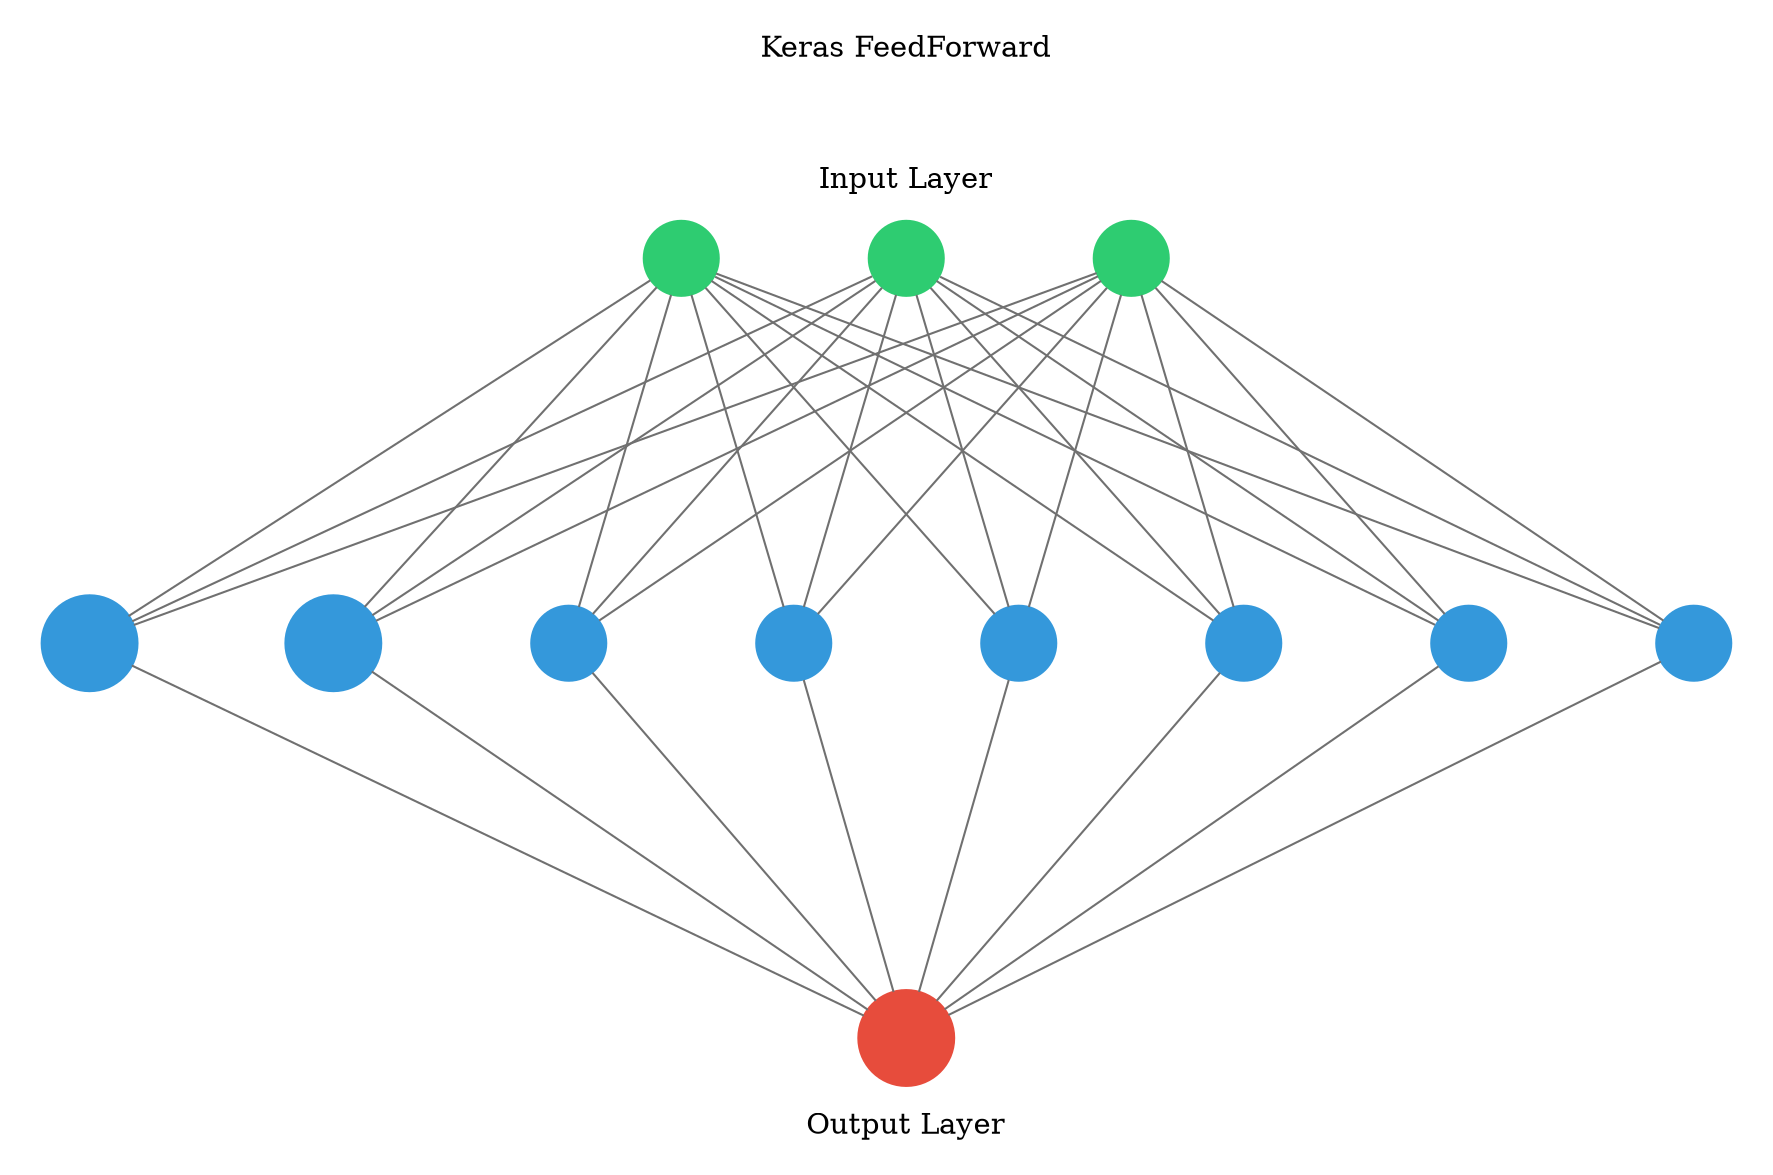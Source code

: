 digraph g {
	graph [nodesep=1 ranksep=2 splines=false]
	edge [arrowhead=none color="#707070"]
	subgraph cluster_input {
		node [color="#2ecc71" fontcolor="#2ecc71" shape=circle style=filled]
		color=white
		1
		label="Keras FeedForward



Input Layer"
		rank=same
		2
		label="Keras FeedForward



Input Layer"
		rank=same
		3
		label="Keras FeedForward



Input Layer"
		rank=same
	}
	1 -> 4
	2 -> 4
	3 -> 4
	1 -> 5
	2 -> 5
	3 -> 5
	1 -> 6
	2 -> 6
	3 -> 6
	1 -> 7
	2 -> 7
	3 -> 7
	1 -> 8
	2 -> 8
	3 -> 8
	1 -> 9
	2 -> 9
	3 -> 9
	1 -> 10
	2 -> 10
	3 -> 10
	1 -> 11
	2 -> 11
	3 -> 11
	subgraph cluster_1 {
		color=white
		rank=same
		label="" labeljust=right labelloc=b
		4 [color="#3498db" fontcolor="#3498db" shape=circle style=filled]
		5 [color="#3498db" fontcolor="#3498db" shape=circle style=filled]
		6 [color="#3498db" fontcolor="#3498db" shape=circle style=filled]
		7 [color="#3498db" fontcolor="#3498db" shape=circle style=filled]
		8 [color="#3498db" fontcolor="#3498db" shape=circle style=filled]
		9 [color="#3498db" fontcolor="#3498db" shape=circle style=filled]
		10 [color="#3498db" fontcolor="#3498db" shape=circle style=filled]
		11 [color="#3498db" fontcolor="#3498db" shape=circle style=filled]
	}
	4 -> 12
	5 -> 12
	6 -> 12
	7 -> 12
	8 -> 12
	9 -> 12
	10 -> 12
	11 -> 12
	subgraph cluster_output {
		node [color="#2ecc71" fontcolor="#2ecc71" shape=circle style=filled]
		color=white
		rank=same
		labeljust=1
		12 [color="#e74c3c" fontcolor="#e74c3c" shape=circle style=filled]
		label="Output Layer" labelloc=bottom
	}
	arrowShape=none
}
